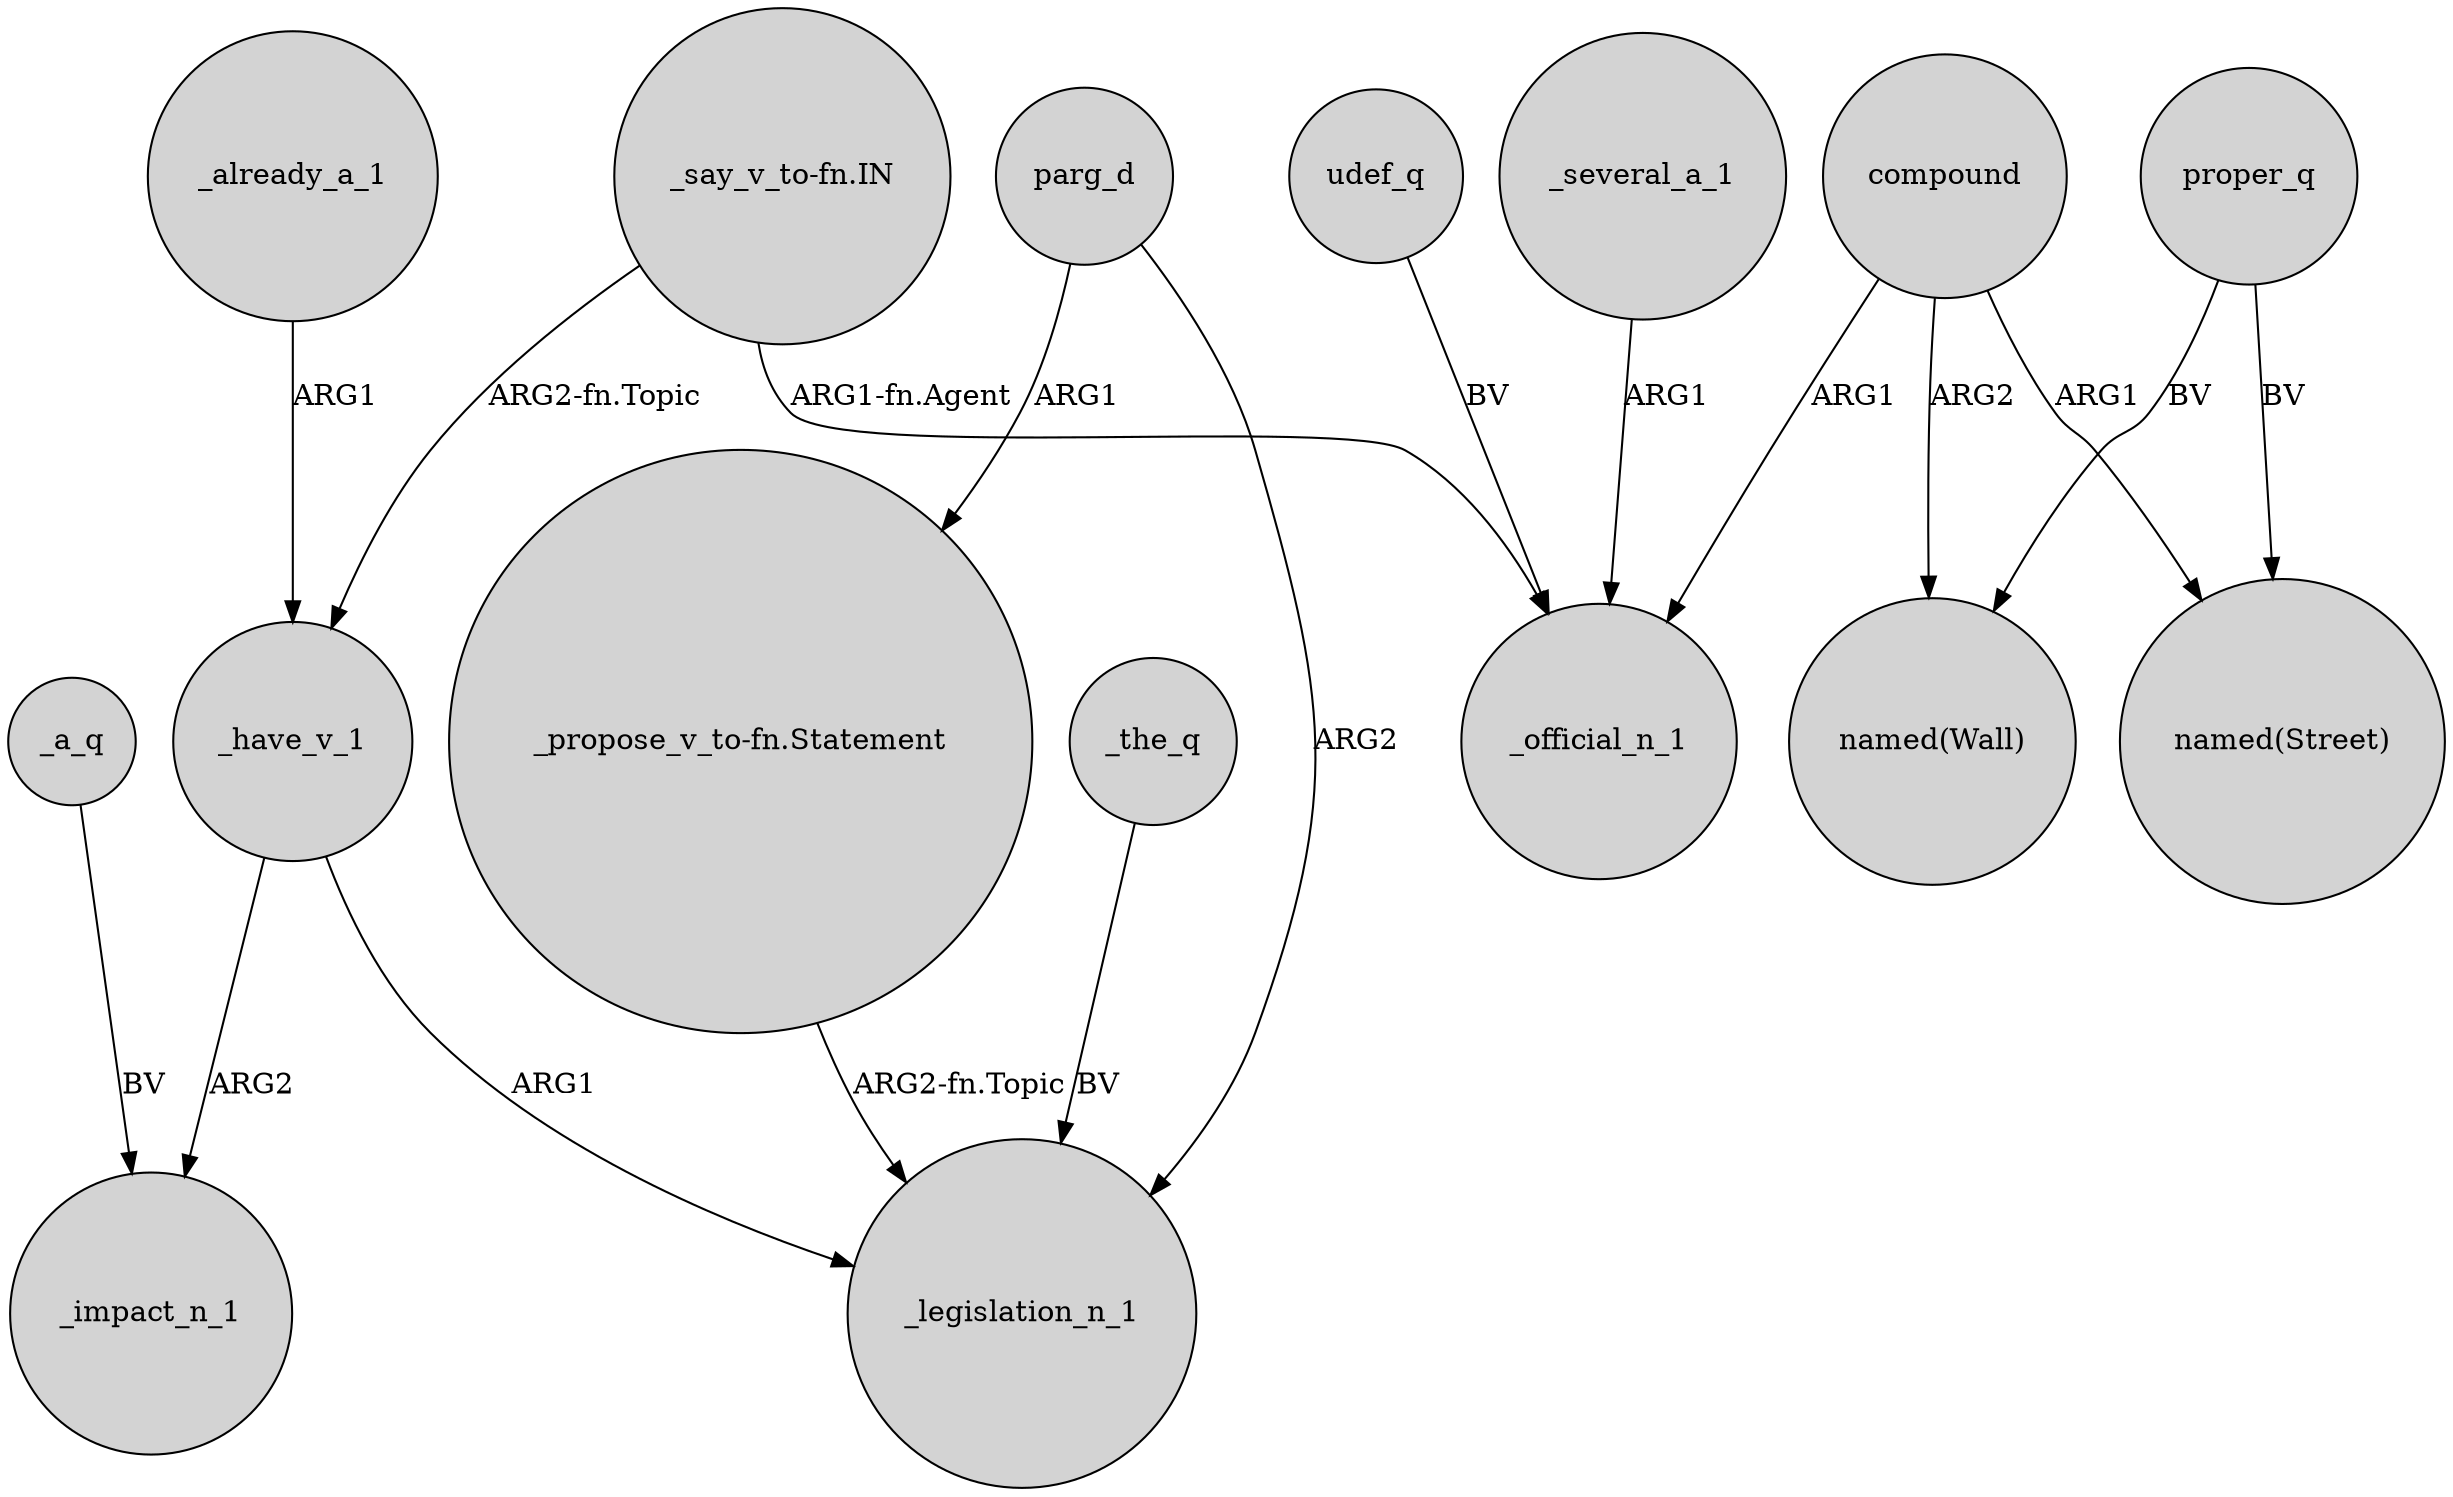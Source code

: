 digraph {
	node [shape=circle style=filled]
	_have_v_1 -> _impact_n_1 [label=ARG2]
	compound -> _official_n_1 [label=ARG1]
	compound -> "named(Wall)" [label=ARG2]
	"_propose_v_to-fn.Statement" -> _legislation_n_1 [label="ARG2-fn.Topic"]
	_a_q -> _impact_n_1 [label=BV]
	"_say_v_to-fn.IN" -> _have_v_1 [label="ARG2-fn.Topic"]
	udef_q -> _official_n_1 [label=BV]
	parg_d -> "_propose_v_to-fn.Statement" [label=ARG1]
	_the_q -> _legislation_n_1 [label=BV]
	_already_a_1 -> _have_v_1 [label=ARG1]
	_have_v_1 -> _legislation_n_1 [label=ARG1]
	compound -> "named(Street)" [label=ARG1]
	proper_q -> "named(Wall)" [label=BV]
	"_say_v_to-fn.IN" -> _official_n_1 [label="ARG1-fn.Agent"]
	_several_a_1 -> _official_n_1 [label=ARG1]
	proper_q -> "named(Street)" [label=BV]
	parg_d -> _legislation_n_1 [label=ARG2]
}
